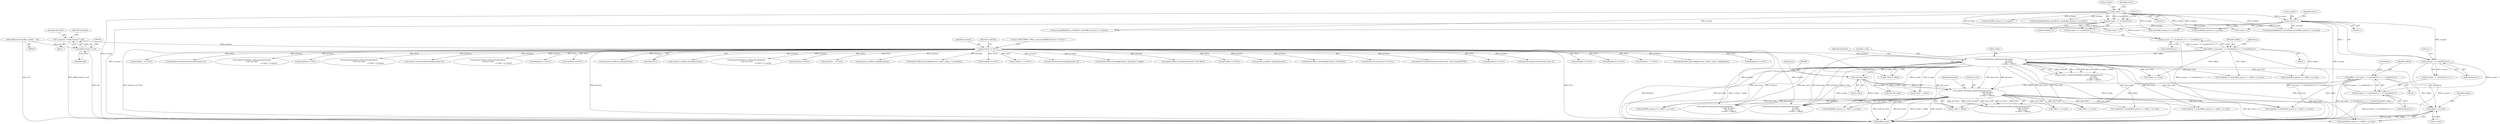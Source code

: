 digraph "0_Android_aeea52da00d210587fb3ed895de3d5f2e0264c88_4@pointer" {
"1000509" [label="(Call,voffset + p->vsize)"];
"1000468" [label="(Call,voffset = ((p->psize - 1) / sizeof(int32_t) + 1) * sizeof(int32_t))"];
"1000470" [label="(Call,((p->psize - 1) / sizeof(int32_t) + 1) * sizeof(int32_t))"];
"1000472" [label="(Call,(p->psize - 1) / sizeof(int32_t))"];
"1000473" [label="(Call,p->psize - 1)"];
"1000370" [label="(Call,p->psize - 1)"];
"1000487" [label="(Call,android::Virtualizer_getParameter(pContext,\n                                                               (void *)p->data,\n                                                               &p->vsize,\n                                                               p->data + voffset))"];
"1000152" [label="(Call,pContext == NULL)"];
"1000117" [label="(Call,* pContext = (EffectContext *) self)"];
"1000119" [label="(Call,(EffectContext *) self)"];
"1000109" [label="(MethodParameterIn,effect_handle_t  self)"];
"1000384" [label="(Call,android::BassBoost_getParameter(pContext,\n                                                             p->data,\n                                                             &p->vsize,\n                                                             p->data + voffset))"];
"1000365" [label="(Call,voffset = ((p->psize - 1) / sizeof(int32_t) + 1) * sizeof(int32_t))"];
"1000367" [label="(Call,((p->psize - 1) / sizeof(int32_t) + 1) * sizeof(int32_t))"];
"1000369" [label="(Call,(p->psize - 1) / sizeof(int32_t))"];
"1000489" [label="(Call,(void *)p->data)"];
"1000481" [label="(Call,sizeof(int32_t))"];
"1000503" [label="(Call,*replySize = sizeof(effect_param_t) + voffset + p->vsize)"];
"1000369" [label="(Call,(p->psize - 1) / sizeof(int32_t))"];
"1000371" [label="(Call,p->psize)"];
"1000721" [label="(Call,voffset + p->vsize)"];
"1000115" [label="(Block,)"];
"1001162" [label="(Call,android::LvmEffect_enable(pContext))"];
"1000267" [label="(Call,android::Effect_setConfig(pContext, (effect_config_t *) pCmdData))"];
"1000665" [label="(Call,memcpy(pReplyData, pCmdData, sizeof(effect_param_t) + p->psize))"];
"1000603" [label="(Call,p->data + voffset)"];
"1000389" [label="(Call,&p->vsize)"];
"1000498" [label="(Call,p->data + voffset)"];
"1000315" [label="(Call,pCmdData == NULL)"];
"1000715" [label="(Call,*replySize = sizeof(effect_param_t) + voffset + p->vsize)"];
"1000480" [label="(Literal,1)"];
"1000478" [label="(Call,sizeof(int32_t))"];
"1000510" [label="(Identifier,voffset)"];
"1000398" [label="(Call,*replySize = sizeof(effect_param_t) + voffset + p->vsize)"];
"1000685" [label="(Call,p->psize - 1)"];
"1000483" [label="(Call,p->status = android::Virtualizer_getParameter(pContext,\n                                                               (void *)p->data,\n                                                               &p->vsize,\n                                                               p->data + voffset))"];
"1000608" [label="(Call,*replySize = sizeof(effect_param_t) + voffset + p->vsize)"];
"1000386" [label="(Call,p->data)"];
"1000738" [label="(Call,pCmdData   == NULL)"];
"1000506" [label="(Call,sizeof(effect_param_t) + voffset + p->vsize)"];
"1000563" [label="(Call,sizeof(effect_param_t) + p->psize)"];
"1000312" [label="(Block,)"];
"1000473" [label="(Call,p->psize - 1)"];
"1000456" [label="(Call,sizeof(effect_param_t) + p->psize)"];
"1000377" [label="(Literal,1)"];
"1000487" [label="(Call,android::Virtualizer_getParameter(pContext,\n                                                               (void *)p->data,\n                                                               &p->vsize,\n                                                               p->data + voffset))"];
"1000494" [label="(Call,&p->vsize)"];
"1000404" [label="(Call,voffset + p->vsize)"];
"1000511" [label="(Call,p->vsize)"];
"1000453" [label="(Call,memcpy(pReplyData, pCmdData, sizeof(effect_param_t) + p->psize))"];
"1000365" [label="(Call,voffset = ((p->psize - 1) / sizeof(int32_t) + 1) * sizeof(int32_t))"];
"1000197" [label="(Call,android::BassSetStrength(pContext, 0))"];
"1000152" [label="(Call,pContext == NULL)"];
"1000119" [label="(Call,(EffectContext *) self)"];
"1000384" [label="(Call,android::BassBoost_getParameter(pContext,\n                                                             p->data,\n                                                             &p->vsize,\n                                                             p->data + voffset))"];
"1000297" [label="(Call,android::Effect_setConfig(pContext, &pContext->config))"];
"1001037" [label="(Call,android::Effect_setEnabled(pContext, LVM_TRUE))"];
"1000699" [label="(Call,android::Volume_getParameter(pContext,\n                                                          (void *)p->data,\n                                                          &p->vsize,\n                                                          p->data + voffset))"];
"1000401" [label="(Call,sizeof(effect_param_t) + voffset + p->vsize)"];
"1000901" [label="(Call,pCmdData == NULL)"];
"1000393" [label="(Call,p->data + voffset)"];
"1001130" [label="(Call,android::LvmEffect_disable(pContext))"];
"1000121" [label="(Identifier,self)"];
"1000470" [label="(Call,((p->psize - 1) / sizeof(int32_t) + 1) * sizeof(int32_t))"];
"1000162" [label="(Identifier,cmdCode)"];
"1000471" [label="(Call,(p->psize - 1) / sizeof(int32_t) + 1)"];
"1000485" [label="(Identifier,p)"];
"1000668" [label="(Call,sizeof(effect_param_t) + p->psize)"];
"1001063" [label="(Call,android::Effect_setEnabled(pContext, LVM_FALSE))"];
"1000415" [label="(Block,)"];
"1000151" [label="(ControlStructure,if (pContext == NULL))"];
"1001364" [label="(Call,android::VolumeSetVolumeLevel(pContext, (int16_t)(maxdB*100)))"];
"1001044" [label="(Call,pReplyData == NULL)"];
"1000217" [label="(Call,android::EqualizerSetPreset(pContext, 0))"];
"1000594" [label="(Call,android::Equalizer_getParameter(pContext,\n                                                             p->data,\n                                                             &p->vsize,\n                                                             p->data + voffset))"];
"1000370" [label="(Call,p->psize - 1)"];
"1000366" [label="(Identifier,voffset)"];
"1000157" [label="(Literal,\"\tLVM_ERROR : Effect_command ERROR pContext == NULL\")"];
"1000523" [label="(Call,pCmdData == NULL)"];
"1000276" [label="(Call,pReplyData == NULL)"];
"1000814" [label="(Call,pCmdData   == NULL)"];
"1000368" [label="(Call,(p->psize - 1) / sizeof(int32_t) + 1)"];
"1000290" [label="(Call,android::Effect_getConfig(pContext, (effect_config_t *)pReplyData))"];
"1000375" [label="(Call,sizeof(int32_t))"];
"1000718" [label="(Call,sizeof(effect_param_t) + voffset + p->vsize)"];
"1000378" [label="(Call,sizeof(int32_t))"];
"1000167" [label="(Call,pReplyData == NULL)"];
"1000961" [label="(Call,pCmdData   == NULL)"];
"1000385" [label="(Identifier,pContext)"];
"1000232" [label="(Call,android::VolumeSetVolumeLevel(pContext, 0))"];
"1000878" [label="(Call,android::Virtualizer_setParameter(pContext,\n (void *)p->data,\n                                                                       p->data + p->psize))"];
"1000614" [label="(Call,voffset + p->vsize)"];
"1000109" [label="(MethodParameterIn,effect_handle_t  self)"];
"1000118" [label="(Identifier,pContext)"];
"1000580" [label="(Call,p->psize - 1)"];
"1000468" [label="(Call,voffset = ((p->psize - 1) / sizeof(int32_t) + 1) * sizeof(int32_t))"];
"1000367" [label="(Call,((p->psize - 1) / sizeof(int32_t) + 1) * sizeof(int32_t))"];
"1000418" [label="(Call,pCmdData == NULL)"];
"1000938" [label="(Call,android::Equalizer_setParameter(pContext,\n (void *)p->data,\n                                                                     p->data + p->psize))"];
"1000374" [label="(Literal,1)"];
"1000472" [label="(Call,(p->psize - 1) / sizeof(int32_t))"];
"1000376" [label="(Identifier,int32_t)"];
"1000207" [label="(Call,android::VirtualizerSetStrength(pContext, 0))"];
"1000491" [label="(Call,p->data)"];
"1000560" [label="(Call,memcpy(pReplyData, pCmdData, sizeof(effect_param_t) + p->psize))"];
"1000474" [label="(Call,p->psize)"];
"1000126" [label="(Identifier,pContext)"];
"1000153" [label="(Identifier,pContext)"];
"1000998" [label="(Call,android::Volume_setParameter(pContext,\n (void *)p->data,\n                                                                 p->data + p->psize))"];
"1000382" [label="(Identifier,p)"];
"1000117" [label="(Call,* pContext = (EffectContext *) self)"];
"1000380" [label="(Call,p->status = android::BassBoost_getParameter(pContext,\n                                                             p->data,\n                                                             &p->vsize,\n                                                             p->data + voffset))"];
"1000509" [label="(Call,voffset + p->vsize)"];
"1001018" [label="(Call,pReplyData == NULL)"];
"1001288" [label="(Call,pCmdData == NULL)"];
"1001424" [label="(MethodReturn,int)"];
"1000489" [label="(Call,(void *)p->data)"];
"1001248" [label="(Call,android::LvmEffect_enable(pContext))"];
"1000701" [label="(Call,(void *)p->data)"];
"1000154" [label="(Identifier,NULL)"];
"1001216" [label="(Call,android::LvmEffect_disable(pContext))"];
"1000791" [label="(Call,android::BassBoost_setParameter(pContext,\n (void *)p->data,\n                                                                    p->data + p->psize))"];
"1000611" [label="(Call,sizeof(effect_param_t) + voffset + p->vsize)"];
"1000469" [label="(Identifier,voffset)"];
"1000479" [label="(Identifier,int32_t)"];
"1000477" [label="(Literal,1)"];
"1000496" [label="(Identifier,p)"];
"1000488" [label="(Identifier,pContext)"];
"1000628" [label="(Call,pCmdData == NULL)"];
"1000239" [label="(Call,pCmdData    == NULL)"];
"1000509" -> "1000506"  [label="AST: "];
"1000509" -> "1000511"  [label="CFG: "];
"1000510" -> "1000509"  [label="AST: "];
"1000511" -> "1000509"  [label="AST: "];
"1000506" -> "1000509"  [label="CFG: "];
"1000509" -> "1001424"  [label="DDG: p->vsize"];
"1000509" -> "1001424"  [label="DDG: voffset"];
"1000468" -> "1000509"  [label="DDG: voffset"];
"1000487" -> "1000509"  [label="DDG: &p->vsize"];
"1000384" -> "1000509"  [label="DDG: &p->vsize"];
"1000468" -> "1000415"  [label="AST: "];
"1000468" -> "1000470"  [label="CFG: "];
"1000469" -> "1000468"  [label="AST: "];
"1000470" -> "1000468"  [label="AST: "];
"1000485" -> "1000468"  [label="CFG: "];
"1000468" -> "1001424"  [label="DDG: ((p->psize - 1) / sizeof(int32_t) + 1) * sizeof(int32_t)"];
"1000470" -> "1000468"  [label="DDG: (p->psize - 1) / sizeof(int32_t) + 1"];
"1000468" -> "1000487"  [label="DDG: voffset"];
"1000468" -> "1000498"  [label="DDG: voffset"];
"1000468" -> "1000503"  [label="DDG: voffset"];
"1000468" -> "1000506"  [label="DDG: voffset"];
"1000470" -> "1000481"  [label="CFG: "];
"1000471" -> "1000470"  [label="AST: "];
"1000481" -> "1000470"  [label="AST: "];
"1000470" -> "1001424"  [label="DDG: (p->psize - 1) / sizeof(int32_t) + 1"];
"1000472" -> "1000470"  [label="DDG: p->psize - 1"];
"1000472" -> "1000471"  [label="AST: "];
"1000472" -> "1000478"  [label="CFG: "];
"1000473" -> "1000472"  [label="AST: "];
"1000478" -> "1000472"  [label="AST: "];
"1000480" -> "1000472"  [label="CFG: "];
"1000472" -> "1001424"  [label="DDG: p->psize - 1"];
"1000472" -> "1000471"  [label="DDG: p->psize - 1"];
"1000473" -> "1000472"  [label="DDG: p->psize"];
"1000473" -> "1000472"  [label="DDG: 1"];
"1000473" -> "1000477"  [label="CFG: "];
"1000474" -> "1000473"  [label="AST: "];
"1000477" -> "1000473"  [label="AST: "];
"1000479" -> "1000473"  [label="CFG: "];
"1000473" -> "1001424"  [label="DDG: p->psize"];
"1000370" -> "1000473"  [label="DDG: p->psize"];
"1000473" -> "1000560"  [label="DDG: p->psize"];
"1000473" -> "1000563"  [label="DDG: p->psize"];
"1000473" -> "1000580"  [label="DDG: p->psize"];
"1000473" -> "1000665"  [label="DDG: p->psize"];
"1000473" -> "1000668"  [label="DDG: p->psize"];
"1000473" -> "1000685"  [label="DDG: p->psize"];
"1000370" -> "1000369"  [label="AST: "];
"1000370" -> "1000374"  [label="CFG: "];
"1000371" -> "1000370"  [label="AST: "];
"1000374" -> "1000370"  [label="AST: "];
"1000376" -> "1000370"  [label="CFG: "];
"1000370" -> "1001424"  [label="DDG: p->psize"];
"1000370" -> "1000369"  [label="DDG: p->psize"];
"1000370" -> "1000369"  [label="DDG: 1"];
"1000370" -> "1000453"  [label="DDG: p->psize"];
"1000370" -> "1000456"  [label="DDG: p->psize"];
"1000370" -> "1000560"  [label="DDG: p->psize"];
"1000370" -> "1000563"  [label="DDG: p->psize"];
"1000370" -> "1000580"  [label="DDG: p->psize"];
"1000370" -> "1000665"  [label="DDG: p->psize"];
"1000370" -> "1000668"  [label="DDG: p->psize"];
"1000370" -> "1000685"  [label="DDG: p->psize"];
"1000487" -> "1000483"  [label="AST: "];
"1000487" -> "1000498"  [label="CFG: "];
"1000488" -> "1000487"  [label="AST: "];
"1000489" -> "1000487"  [label="AST: "];
"1000494" -> "1000487"  [label="AST: "];
"1000498" -> "1000487"  [label="AST: "];
"1000483" -> "1000487"  [label="CFG: "];
"1000487" -> "1001424"  [label="DDG: (void *)p->data"];
"1000487" -> "1001424"  [label="DDG: &p->vsize"];
"1000487" -> "1001424"  [label="DDG: p->data + voffset"];
"1000487" -> "1001424"  [label="DDG: pContext"];
"1000487" -> "1000483"  [label="DDG: pContext"];
"1000487" -> "1000483"  [label="DDG: (void *)p->data"];
"1000487" -> "1000483"  [label="DDG: &p->vsize"];
"1000487" -> "1000483"  [label="DDG: p->data + voffset"];
"1000152" -> "1000487"  [label="DDG: pContext"];
"1000384" -> "1000487"  [label="DDG: pContext"];
"1000384" -> "1000487"  [label="DDG: &p->vsize"];
"1000489" -> "1000487"  [label="DDG: p->data"];
"1000487" -> "1000503"  [label="DDG: &p->vsize"];
"1000487" -> "1000506"  [label="DDG: &p->vsize"];
"1000487" -> "1000594"  [label="DDG: pContext"];
"1000487" -> "1000594"  [label="DDG: &p->vsize"];
"1000487" -> "1000608"  [label="DDG: &p->vsize"];
"1000487" -> "1000611"  [label="DDG: &p->vsize"];
"1000487" -> "1000614"  [label="DDG: &p->vsize"];
"1000487" -> "1000699"  [label="DDG: pContext"];
"1000487" -> "1000699"  [label="DDG: &p->vsize"];
"1000487" -> "1000715"  [label="DDG: &p->vsize"];
"1000487" -> "1000718"  [label="DDG: &p->vsize"];
"1000487" -> "1000721"  [label="DDG: &p->vsize"];
"1000152" -> "1000151"  [label="AST: "];
"1000152" -> "1000154"  [label="CFG: "];
"1000153" -> "1000152"  [label="AST: "];
"1000154" -> "1000152"  [label="AST: "];
"1000157" -> "1000152"  [label="CFG: "];
"1000162" -> "1000152"  [label="CFG: "];
"1000152" -> "1001424"  [label="DDG: pContext == NULL"];
"1000152" -> "1001424"  [label="DDG: pContext"];
"1000152" -> "1001424"  [label="DDG: NULL"];
"1000117" -> "1000152"  [label="DDG: pContext"];
"1000152" -> "1000167"  [label="DDG: NULL"];
"1000152" -> "1000197"  [label="DDG: pContext"];
"1000152" -> "1000207"  [label="DDG: pContext"];
"1000152" -> "1000217"  [label="DDG: pContext"];
"1000152" -> "1000232"  [label="DDG: pContext"];
"1000152" -> "1000239"  [label="DDG: NULL"];
"1000152" -> "1000267"  [label="DDG: pContext"];
"1000152" -> "1000276"  [label="DDG: NULL"];
"1000152" -> "1000290"  [label="DDG: pContext"];
"1000152" -> "1000297"  [label="DDG: pContext"];
"1000152" -> "1000315"  [label="DDG: NULL"];
"1000152" -> "1000384"  [label="DDG: pContext"];
"1000152" -> "1000418"  [label="DDG: NULL"];
"1000152" -> "1000523"  [label="DDG: NULL"];
"1000152" -> "1000594"  [label="DDG: pContext"];
"1000152" -> "1000628"  [label="DDG: NULL"];
"1000152" -> "1000699"  [label="DDG: pContext"];
"1000152" -> "1000738"  [label="DDG: NULL"];
"1000152" -> "1000791"  [label="DDG: pContext"];
"1000152" -> "1000814"  [label="DDG: NULL"];
"1000152" -> "1000878"  [label="DDG: pContext"];
"1000152" -> "1000901"  [label="DDG: NULL"];
"1000152" -> "1000938"  [label="DDG: pContext"];
"1000152" -> "1000961"  [label="DDG: NULL"];
"1000152" -> "1000998"  [label="DDG: pContext"];
"1000152" -> "1001018"  [label="DDG: NULL"];
"1000152" -> "1001037"  [label="DDG: pContext"];
"1000152" -> "1001044"  [label="DDG: NULL"];
"1000152" -> "1001063"  [label="DDG: pContext"];
"1000152" -> "1001130"  [label="DDG: pContext"];
"1000152" -> "1001162"  [label="DDG: pContext"];
"1000152" -> "1001216"  [label="DDG: pContext"];
"1000152" -> "1001248"  [label="DDG: pContext"];
"1000152" -> "1001288"  [label="DDG: NULL"];
"1000152" -> "1001364"  [label="DDG: pContext"];
"1000117" -> "1000115"  [label="AST: "];
"1000117" -> "1000119"  [label="CFG: "];
"1000118" -> "1000117"  [label="AST: "];
"1000119" -> "1000117"  [label="AST: "];
"1000126" -> "1000117"  [label="CFG: "];
"1000117" -> "1001424"  [label="DDG: (EffectContext *) self"];
"1000119" -> "1000117"  [label="DDG: self"];
"1000119" -> "1000121"  [label="CFG: "];
"1000120" -> "1000119"  [label="AST: "];
"1000121" -> "1000119"  [label="AST: "];
"1000119" -> "1001424"  [label="DDG: self"];
"1000109" -> "1000119"  [label="DDG: self"];
"1000109" -> "1000108"  [label="AST: "];
"1000109" -> "1001424"  [label="DDG: self"];
"1000384" -> "1000380"  [label="AST: "];
"1000384" -> "1000393"  [label="CFG: "];
"1000385" -> "1000384"  [label="AST: "];
"1000386" -> "1000384"  [label="AST: "];
"1000389" -> "1000384"  [label="AST: "];
"1000393" -> "1000384"  [label="AST: "];
"1000380" -> "1000384"  [label="CFG: "];
"1000384" -> "1001424"  [label="DDG: &p->vsize"];
"1000384" -> "1001424"  [label="DDG: p->data + voffset"];
"1000384" -> "1001424"  [label="DDG: p->data"];
"1000384" -> "1001424"  [label="DDG: pContext"];
"1000384" -> "1000380"  [label="DDG: pContext"];
"1000384" -> "1000380"  [label="DDG: p->data"];
"1000384" -> "1000380"  [label="DDG: &p->vsize"];
"1000384" -> "1000380"  [label="DDG: p->data + voffset"];
"1000365" -> "1000384"  [label="DDG: voffset"];
"1000384" -> "1000398"  [label="DDG: &p->vsize"];
"1000384" -> "1000401"  [label="DDG: &p->vsize"];
"1000384" -> "1000404"  [label="DDG: &p->vsize"];
"1000384" -> "1000489"  [label="DDG: p->data"];
"1000384" -> "1000503"  [label="DDG: &p->vsize"];
"1000384" -> "1000506"  [label="DDG: &p->vsize"];
"1000384" -> "1000594"  [label="DDG: pContext"];
"1000384" -> "1000594"  [label="DDG: p->data"];
"1000384" -> "1000594"  [label="DDG: &p->vsize"];
"1000384" -> "1000603"  [label="DDG: p->data"];
"1000384" -> "1000608"  [label="DDG: &p->vsize"];
"1000384" -> "1000611"  [label="DDG: &p->vsize"];
"1000384" -> "1000614"  [label="DDG: &p->vsize"];
"1000384" -> "1000699"  [label="DDG: pContext"];
"1000384" -> "1000699"  [label="DDG: &p->vsize"];
"1000384" -> "1000701"  [label="DDG: p->data"];
"1000384" -> "1000715"  [label="DDG: &p->vsize"];
"1000384" -> "1000718"  [label="DDG: &p->vsize"];
"1000384" -> "1000721"  [label="DDG: &p->vsize"];
"1000365" -> "1000312"  [label="AST: "];
"1000365" -> "1000367"  [label="CFG: "];
"1000366" -> "1000365"  [label="AST: "];
"1000367" -> "1000365"  [label="AST: "];
"1000382" -> "1000365"  [label="CFG: "];
"1000365" -> "1001424"  [label="DDG: ((p->psize - 1) / sizeof(int32_t) + 1) * sizeof(int32_t)"];
"1000367" -> "1000365"  [label="DDG: (p->psize - 1) / sizeof(int32_t) + 1"];
"1000365" -> "1000393"  [label="DDG: voffset"];
"1000365" -> "1000398"  [label="DDG: voffset"];
"1000365" -> "1000401"  [label="DDG: voffset"];
"1000365" -> "1000404"  [label="DDG: voffset"];
"1000367" -> "1000378"  [label="CFG: "];
"1000368" -> "1000367"  [label="AST: "];
"1000378" -> "1000367"  [label="AST: "];
"1000367" -> "1001424"  [label="DDG: (p->psize - 1) / sizeof(int32_t) + 1"];
"1000369" -> "1000367"  [label="DDG: p->psize - 1"];
"1000369" -> "1000368"  [label="AST: "];
"1000369" -> "1000375"  [label="CFG: "];
"1000375" -> "1000369"  [label="AST: "];
"1000377" -> "1000369"  [label="CFG: "];
"1000369" -> "1001424"  [label="DDG: p->psize - 1"];
"1000369" -> "1000368"  [label="DDG: p->psize - 1"];
"1000489" -> "1000491"  [label="CFG: "];
"1000490" -> "1000489"  [label="AST: "];
"1000491" -> "1000489"  [label="AST: "];
"1000496" -> "1000489"  [label="CFG: "];
"1000489" -> "1000498"  [label="DDG: p->data"];
"1000489" -> "1000594"  [label="DDG: p->data"];
"1000489" -> "1000603"  [label="DDG: p->data"];
"1000489" -> "1000701"  [label="DDG: p->data"];
}
